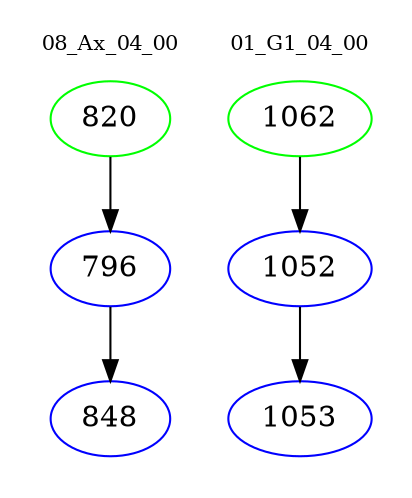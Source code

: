 digraph{
subgraph cluster_0 {
color = white
label = "08_Ax_04_00";
fontsize=10;
T0_820 [label="820", color="green"]
T0_820 -> T0_796 [color="black"]
T0_796 [label="796", color="blue"]
T0_796 -> T0_848 [color="black"]
T0_848 [label="848", color="blue"]
}
subgraph cluster_1 {
color = white
label = "01_G1_04_00";
fontsize=10;
T1_1062 [label="1062", color="green"]
T1_1062 -> T1_1052 [color="black"]
T1_1052 [label="1052", color="blue"]
T1_1052 -> T1_1053 [color="black"]
T1_1053 [label="1053", color="blue"]
}
}
